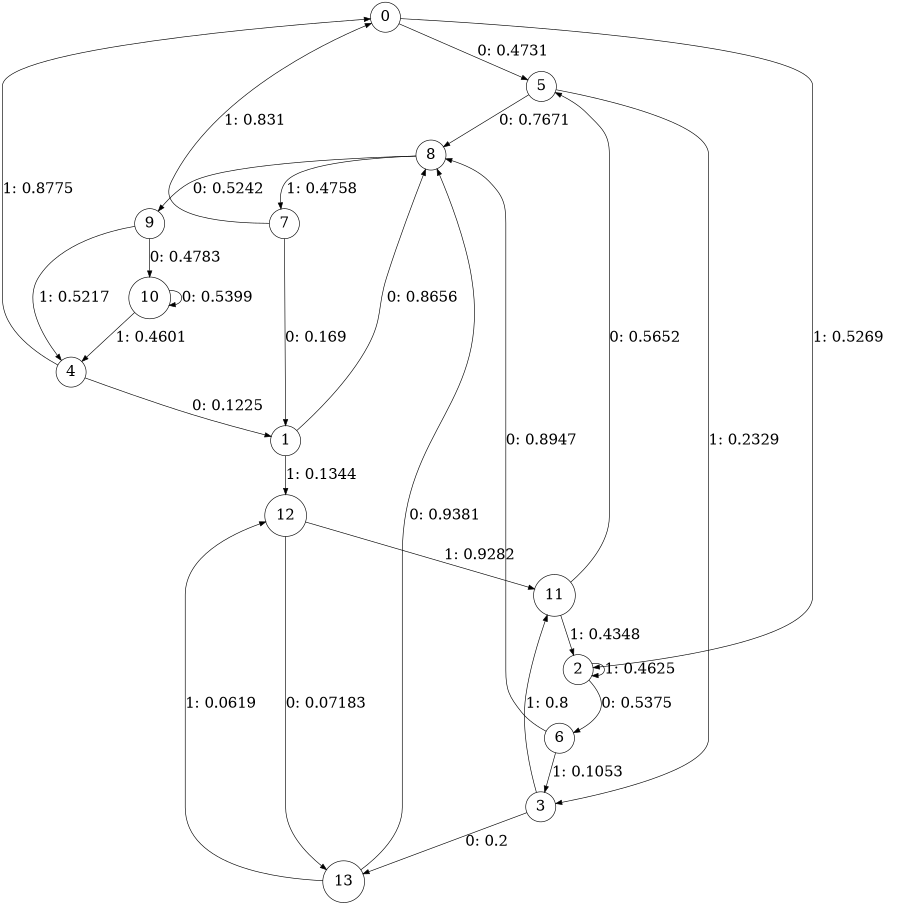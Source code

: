 digraph "ch39concat_phase3_L4" {
size = "6,8.5";
ratio = "fill";
node [shape = circle];
node [fontsize = 24];
edge [fontsize = 24];
0 -> 5 [label = "0: 0.4731   "];
0 -> 2 [label = "1: 0.5269   "];
1 -> 8 [label = "0: 0.8656   "];
1 -> 12 [label = "1: 0.1344   "];
2 -> 6 [label = "0: 0.5375   "];
2 -> 2 [label = "1: 0.4625   "];
3 -> 13 [label = "0: 0.2      "];
3 -> 11 [label = "1: 0.8      "];
4 -> 1 [label = "0: 0.1225   "];
4 -> 0 [label = "1: 0.8775   "];
5 -> 8 [label = "0: 0.7671   "];
5 -> 3 [label = "1: 0.2329   "];
6 -> 8 [label = "0: 0.8947   "];
6 -> 3 [label = "1: 0.1053   "];
7 -> 1 [label = "0: 0.169    "];
7 -> 0 [label = "1: 0.831    "];
8 -> 9 [label = "0: 0.5242   "];
8 -> 7 [label = "1: 0.4758   "];
9 -> 10 [label = "0: 0.4783   "];
9 -> 4 [label = "1: 0.5217   "];
10 -> 10 [label = "0: 0.5399   "];
10 -> 4 [label = "1: 0.4601   "];
11 -> 5 [label = "0: 0.5652   "];
11 -> 2 [label = "1: 0.4348   "];
12 -> 13 [label = "0: 0.07183  "];
12 -> 11 [label = "1: 0.9282   "];
13 -> 8 [label = "0: 0.9381   "];
13 -> 12 [label = "1: 0.0619   "];
}